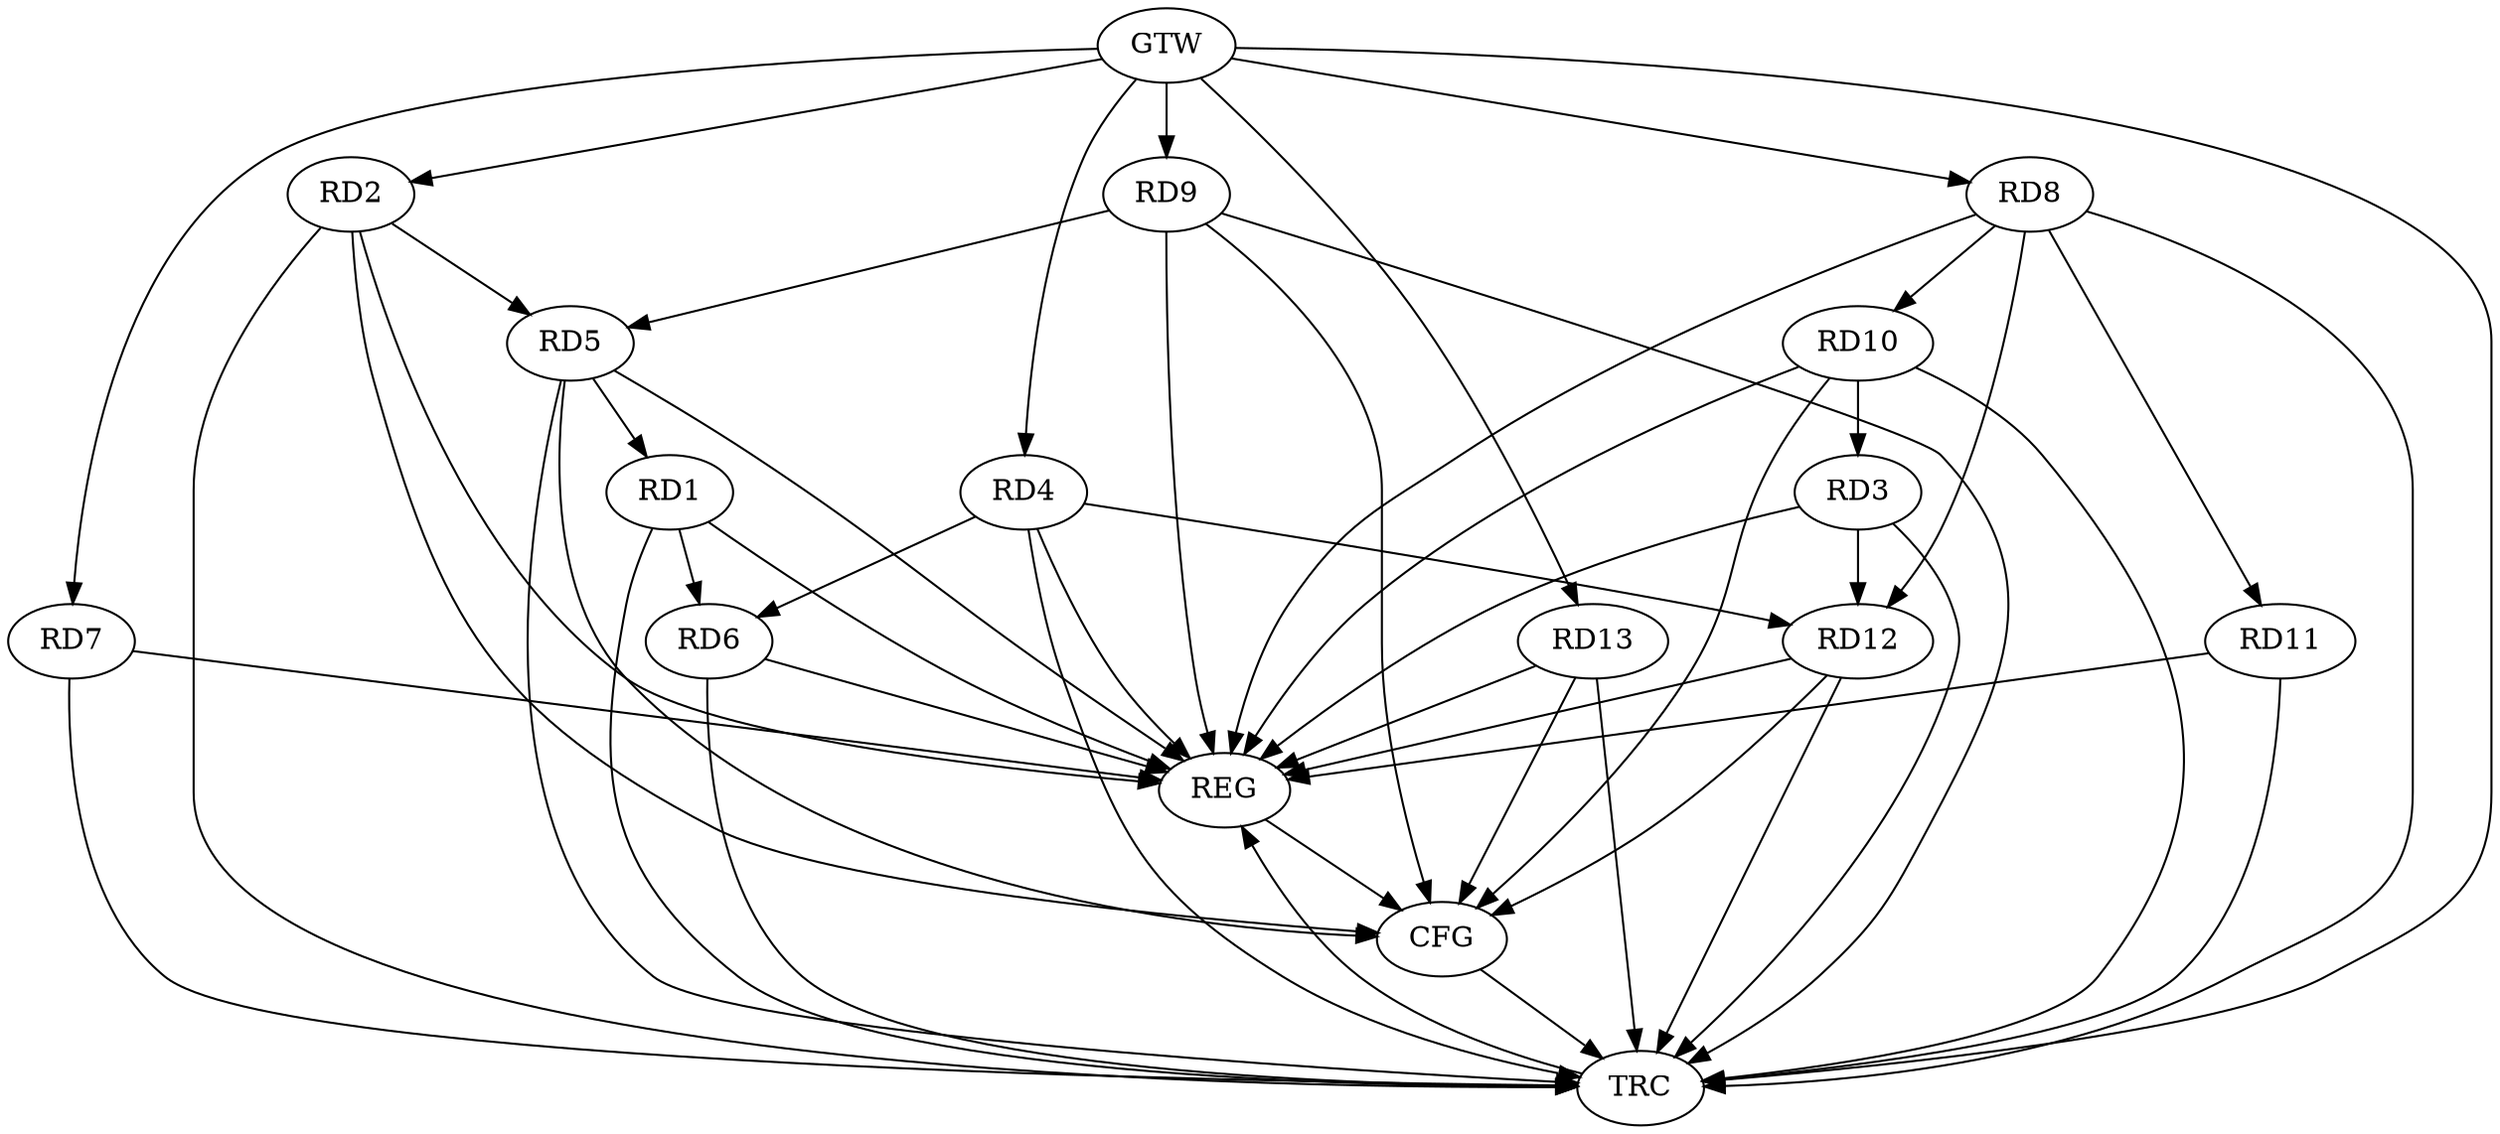 strict digraph G {
  RD1 [ label="RD1" ];
  RD2 [ label="RD2" ];
  RD3 [ label="RD3" ];
  RD4 [ label="RD4" ];
  RD5 [ label="RD5" ];
  RD6 [ label="RD6" ];
  RD7 [ label="RD7" ];
  RD8 [ label="RD8" ];
  RD9 [ label="RD9" ];
  RD10 [ label="RD10" ];
  RD11 [ label="RD11" ];
  RD12 [ label="RD12" ];
  RD13 [ label="RD13" ];
  GTW [ label="GTW" ];
  REG [ label="REG" ];
  CFG [ label="CFG" ];
  TRC [ label="TRC" ];
  RD5 -> RD1;
  RD1 -> RD6;
  RD2 -> RD5;
  RD10 -> RD3;
  RD3 -> RD12;
  RD4 -> RD6;
  RD4 -> RD12;
  RD9 -> RD5;
  RD8 -> RD10;
  RD8 -> RD11;
  RD8 -> RD12;
  GTW -> RD2;
  GTW -> RD4;
  GTW -> RD7;
  GTW -> RD8;
  GTW -> RD9;
  GTW -> RD13;
  RD1 -> REG;
  RD2 -> REG;
  RD3 -> REG;
  RD4 -> REG;
  RD5 -> REG;
  RD6 -> REG;
  RD7 -> REG;
  RD8 -> REG;
  RD9 -> REG;
  RD10 -> REG;
  RD11 -> REG;
  RD12 -> REG;
  RD13 -> REG;
  RD9 -> CFG;
  RD5 -> CFG;
  RD13 -> CFG;
  RD10 -> CFG;
  RD2 -> CFG;
  RD12 -> CFG;
  REG -> CFG;
  RD1 -> TRC;
  RD2 -> TRC;
  RD3 -> TRC;
  RD4 -> TRC;
  RD5 -> TRC;
  RD6 -> TRC;
  RD7 -> TRC;
  RD8 -> TRC;
  RD9 -> TRC;
  RD10 -> TRC;
  RD11 -> TRC;
  RD12 -> TRC;
  RD13 -> TRC;
  GTW -> TRC;
  CFG -> TRC;
  TRC -> REG;
}
